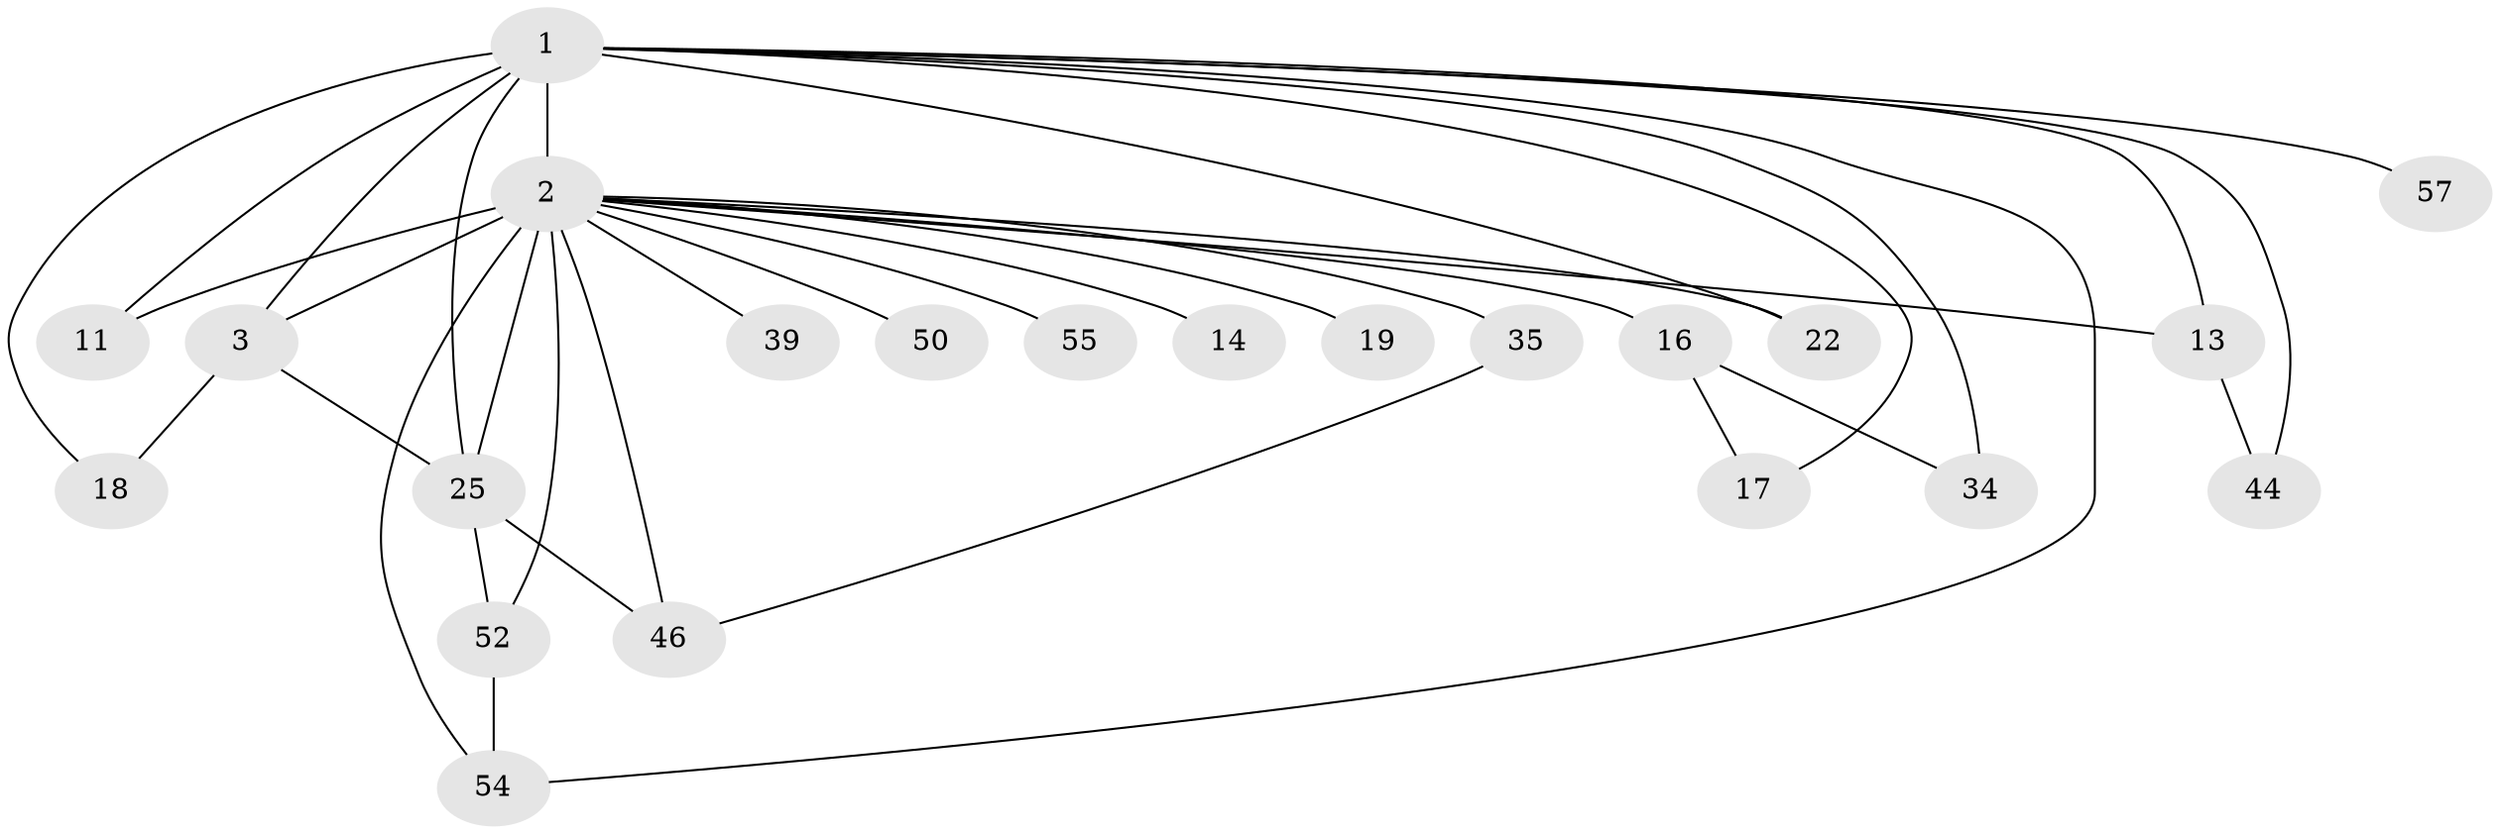 // original degree distribution, {18: 0.04, 15: 0.013333333333333334, 17: 0.05333333333333334, 27: 0.013333333333333334, 14: 0.013333333333333334, 3: 0.22666666666666666, 2: 0.5466666666666666, 5: 0.04, 9: 0.013333333333333334, 7: 0.013333333333333334, 4: 0.02666666666666667}
// Generated by graph-tools (version 1.1) at 2025/17/03/04/25 18:17:19]
// undirected, 22 vertices, 36 edges
graph export_dot {
graph [start="1"]
  node [color=gray90,style=filled];
  1 [super="+12+41+6+45+4"];
  2 [super="+9+8+37+5+15"];
  3 [super="+56+28+62+21+20"];
  11;
  13;
  14;
  16 [super="+36+53"];
  17;
  18;
  19;
  22;
  25 [super="+67+58+32+38+27+42"];
  34;
  35 [super="+73"];
  39;
  44;
  46;
  50;
  52 [super="+64"];
  54;
  55;
  57;
  1 -- 2 [weight=32];
  1 -- 3 [weight=11];
  1 -- 11;
  1 -- 25 [weight=7];
  1 -- 13;
  1 -- 17;
  1 -- 18;
  1 -- 22;
  1 -- 34 [weight=2];
  1 -- 54;
  1 -- 57 [weight=2];
  1 -- 44;
  2 -- 3 [weight=8];
  2 -- 11 [weight=2];
  2 -- 14 [weight=2];
  2 -- 50 [weight=2];
  2 -- 19 [weight=2];
  2 -- 13;
  2 -- 22;
  2 -- 35 [weight=2];
  2 -- 39;
  2 -- 46;
  2 -- 52;
  2 -- 54;
  2 -- 55;
  2 -- 25 [weight=4];
  2 -- 16 [weight=2];
  3 -- 18;
  3 -- 25 [weight=2];
  13 -- 44;
  16 -- 17;
  16 -- 34;
  25 -- 52;
  25 -- 46;
  35 -- 46;
  52 -- 54;
}
